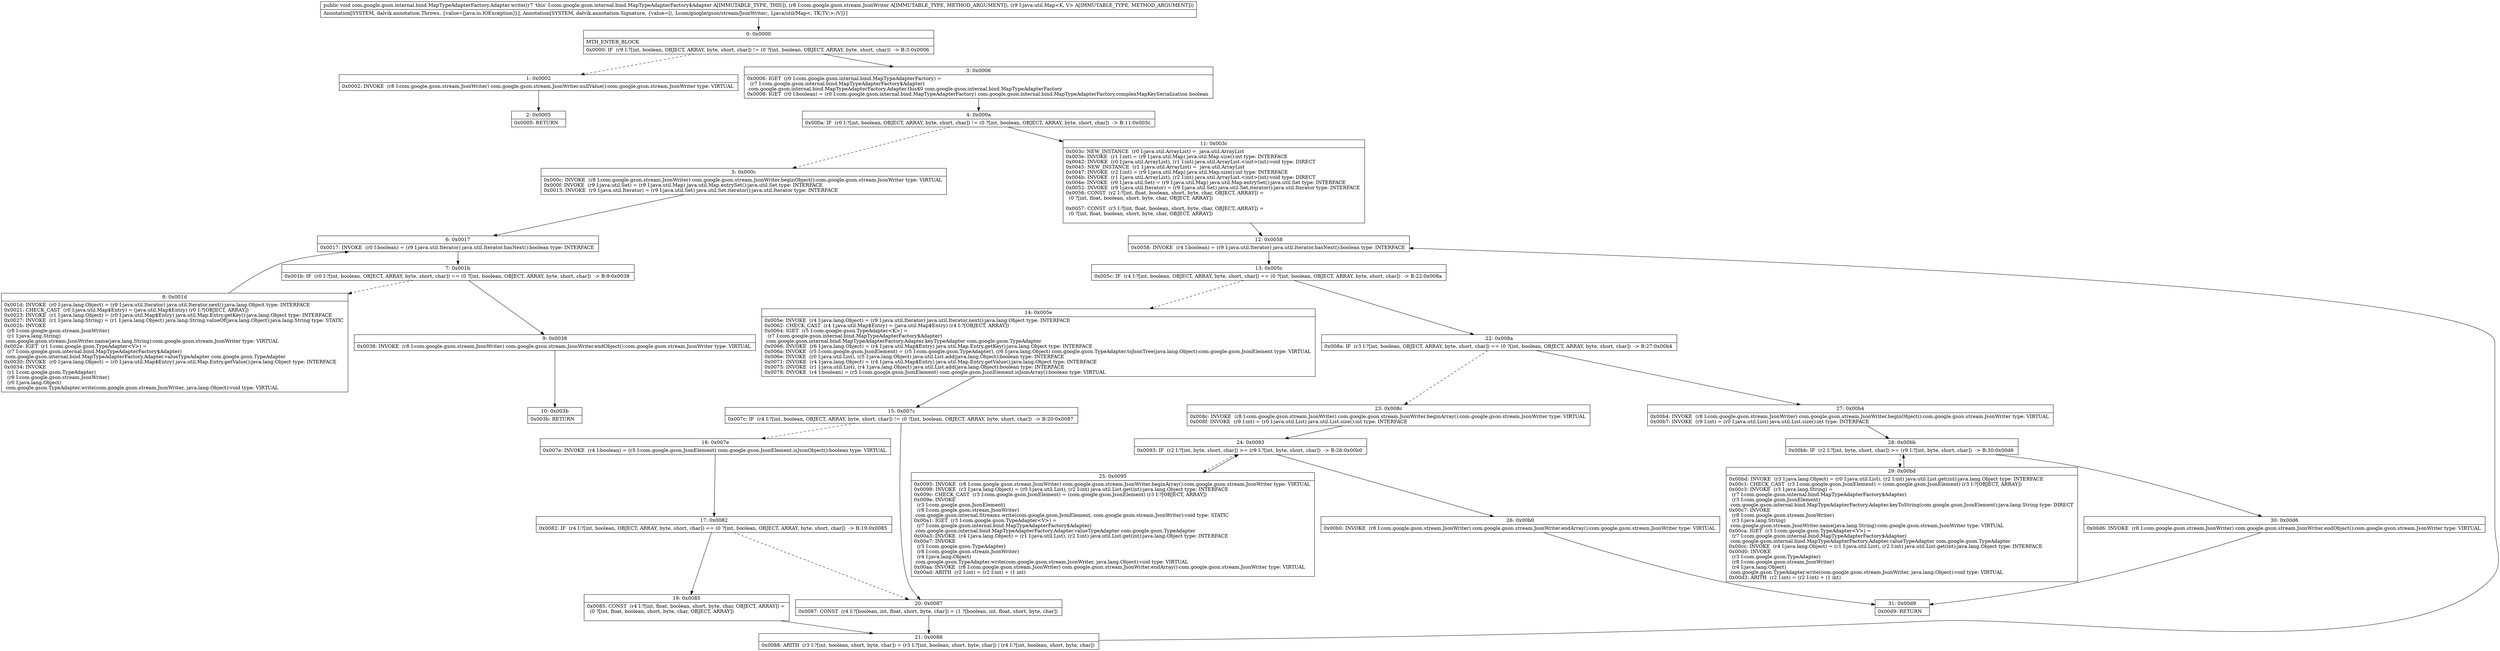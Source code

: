 digraph "CFG forcom.google.gson.internal.bind.MapTypeAdapterFactory.Adapter.write(Lcom\/google\/gson\/stream\/JsonWriter;Ljava\/util\/Map;)V" {
Node_0 [shape=record,label="{0\:\ 0x0000|MTH_ENTER_BLOCK\l|0x0000: IF  (r9 I:?[int, boolean, OBJECT, ARRAY, byte, short, char]) != (0 ?[int, boolean, OBJECT, ARRAY, byte, short, char])  \-\> B:3:0x0006 \l}"];
Node_1 [shape=record,label="{1\:\ 0x0002|0x0002: INVOKE  (r8 I:com.google.gson.stream.JsonWriter) com.google.gson.stream.JsonWriter.nullValue():com.google.gson.stream.JsonWriter type: VIRTUAL \l}"];
Node_2 [shape=record,label="{2\:\ 0x0005|0x0005: RETURN   \l}"];
Node_3 [shape=record,label="{3\:\ 0x0006|0x0006: IGET  (r0 I:com.google.gson.internal.bind.MapTypeAdapterFactory) = \l  (r7 I:com.google.gson.internal.bind.MapTypeAdapterFactory$Adapter)\l com.google.gson.internal.bind.MapTypeAdapterFactory.Adapter.this$0 com.google.gson.internal.bind.MapTypeAdapterFactory \l0x0008: IGET  (r0 I:boolean) = (r0 I:com.google.gson.internal.bind.MapTypeAdapterFactory) com.google.gson.internal.bind.MapTypeAdapterFactory.complexMapKeySerialization boolean \l}"];
Node_4 [shape=record,label="{4\:\ 0x000a|0x000a: IF  (r0 I:?[int, boolean, OBJECT, ARRAY, byte, short, char]) != (0 ?[int, boolean, OBJECT, ARRAY, byte, short, char])  \-\> B:11:0x003c \l}"];
Node_5 [shape=record,label="{5\:\ 0x000c|0x000c: INVOKE  (r8 I:com.google.gson.stream.JsonWriter) com.google.gson.stream.JsonWriter.beginObject():com.google.gson.stream.JsonWriter type: VIRTUAL \l0x000f: INVOKE  (r9 I:java.util.Set) = (r9 I:java.util.Map) java.util.Map.entrySet():java.util.Set type: INTERFACE \l0x0013: INVOKE  (r9 I:java.util.Iterator) = (r9 I:java.util.Set) java.util.Set.iterator():java.util.Iterator type: INTERFACE \l}"];
Node_6 [shape=record,label="{6\:\ 0x0017|0x0017: INVOKE  (r0 I:boolean) = (r9 I:java.util.Iterator) java.util.Iterator.hasNext():boolean type: INTERFACE \l}"];
Node_7 [shape=record,label="{7\:\ 0x001b|0x001b: IF  (r0 I:?[int, boolean, OBJECT, ARRAY, byte, short, char]) == (0 ?[int, boolean, OBJECT, ARRAY, byte, short, char])  \-\> B:9:0x0038 \l}"];
Node_8 [shape=record,label="{8\:\ 0x001d|0x001d: INVOKE  (r0 I:java.lang.Object) = (r9 I:java.util.Iterator) java.util.Iterator.next():java.lang.Object type: INTERFACE \l0x0021: CHECK_CAST  (r0 I:java.util.Map$Entry) = (java.util.Map$Entry) (r0 I:?[OBJECT, ARRAY]) \l0x0023: INVOKE  (r1 I:java.lang.Object) = (r0 I:java.util.Map$Entry) java.util.Map.Entry.getKey():java.lang.Object type: INTERFACE \l0x0027: INVOKE  (r1 I:java.lang.String) = (r1 I:java.lang.Object) java.lang.String.valueOf(java.lang.Object):java.lang.String type: STATIC \l0x002b: INVOKE  \l  (r8 I:com.google.gson.stream.JsonWriter)\l  (r1 I:java.lang.String)\l com.google.gson.stream.JsonWriter.name(java.lang.String):com.google.gson.stream.JsonWriter type: VIRTUAL \l0x002e: IGET  (r1 I:com.google.gson.TypeAdapter\<V\>) = \l  (r7 I:com.google.gson.internal.bind.MapTypeAdapterFactory$Adapter)\l com.google.gson.internal.bind.MapTypeAdapterFactory.Adapter.valueTypeAdapter com.google.gson.TypeAdapter \l0x0030: INVOKE  (r0 I:java.lang.Object) = (r0 I:java.util.Map$Entry) java.util.Map.Entry.getValue():java.lang.Object type: INTERFACE \l0x0034: INVOKE  \l  (r1 I:com.google.gson.TypeAdapter)\l  (r8 I:com.google.gson.stream.JsonWriter)\l  (r0 I:java.lang.Object)\l com.google.gson.TypeAdapter.write(com.google.gson.stream.JsonWriter, java.lang.Object):void type: VIRTUAL \l}"];
Node_9 [shape=record,label="{9\:\ 0x0038|0x0038: INVOKE  (r8 I:com.google.gson.stream.JsonWriter) com.google.gson.stream.JsonWriter.endObject():com.google.gson.stream.JsonWriter type: VIRTUAL \l}"];
Node_10 [shape=record,label="{10\:\ 0x003b|0x003b: RETURN   \l}"];
Node_11 [shape=record,label="{11\:\ 0x003c|0x003c: NEW_INSTANCE  (r0 I:java.util.ArrayList) =  java.util.ArrayList \l0x003e: INVOKE  (r1 I:int) = (r9 I:java.util.Map) java.util.Map.size():int type: INTERFACE \l0x0042: INVOKE  (r0 I:java.util.ArrayList), (r1 I:int) java.util.ArrayList.\<init\>(int):void type: DIRECT \l0x0045: NEW_INSTANCE  (r1 I:java.util.ArrayList) =  java.util.ArrayList \l0x0047: INVOKE  (r2 I:int) = (r9 I:java.util.Map) java.util.Map.size():int type: INTERFACE \l0x004b: INVOKE  (r1 I:java.util.ArrayList), (r2 I:int) java.util.ArrayList.\<init\>(int):void type: DIRECT \l0x004e: INVOKE  (r9 I:java.util.Set) = (r9 I:java.util.Map) java.util.Map.entrySet():java.util.Set type: INTERFACE \l0x0052: INVOKE  (r9 I:java.util.Iterator) = (r9 I:java.util.Set) java.util.Set.iterator():java.util.Iterator type: INTERFACE \l0x0056: CONST  (r2 I:?[int, float, boolean, short, byte, char, OBJECT, ARRAY]) = \l  (0 ?[int, float, boolean, short, byte, char, OBJECT, ARRAY])\l \l0x0057: CONST  (r3 I:?[int, float, boolean, short, byte, char, OBJECT, ARRAY]) = \l  (0 ?[int, float, boolean, short, byte, char, OBJECT, ARRAY])\l \l}"];
Node_12 [shape=record,label="{12\:\ 0x0058|0x0058: INVOKE  (r4 I:boolean) = (r9 I:java.util.Iterator) java.util.Iterator.hasNext():boolean type: INTERFACE \l}"];
Node_13 [shape=record,label="{13\:\ 0x005c|0x005c: IF  (r4 I:?[int, boolean, OBJECT, ARRAY, byte, short, char]) == (0 ?[int, boolean, OBJECT, ARRAY, byte, short, char])  \-\> B:22:0x008a \l}"];
Node_14 [shape=record,label="{14\:\ 0x005e|0x005e: INVOKE  (r4 I:java.lang.Object) = (r9 I:java.util.Iterator) java.util.Iterator.next():java.lang.Object type: INTERFACE \l0x0062: CHECK_CAST  (r4 I:java.util.Map$Entry) = (java.util.Map$Entry) (r4 I:?[OBJECT, ARRAY]) \l0x0064: IGET  (r5 I:com.google.gson.TypeAdapter\<K\>) = \l  (r7 I:com.google.gson.internal.bind.MapTypeAdapterFactory$Adapter)\l com.google.gson.internal.bind.MapTypeAdapterFactory.Adapter.keyTypeAdapter com.google.gson.TypeAdapter \l0x0066: INVOKE  (r6 I:java.lang.Object) = (r4 I:java.util.Map$Entry) java.util.Map.Entry.getKey():java.lang.Object type: INTERFACE \l0x006a: INVOKE  (r5 I:com.google.gson.JsonElement) = (r5 I:com.google.gson.TypeAdapter), (r6 I:java.lang.Object) com.google.gson.TypeAdapter.toJsonTree(java.lang.Object):com.google.gson.JsonElement type: VIRTUAL \l0x006e: INVOKE  (r0 I:java.util.List), (r5 I:java.lang.Object) java.util.List.add(java.lang.Object):boolean type: INTERFACE \l0x0071: INVOKE  (r4 I:java.lang.Object) = (r4 I:java.util.Map$Entry) java.util.Map.Entry.getValue():java.lang.Object type: INTERFACE \l0x0075: INVOKE  (r1 I:java.util.List), (r4 I:java.lang.Object) java.util.List.add(java.lang.Object):boolean type: INTERFACE \l0x0078: INVOKE  (r4 I:boolean) = (r5 I:com.google.gson.JsonElement) com.google.gson.JsonElement.isJsonArray():boolean type: VIRTUAL \l}"];
Node_15 [shape=record,label="{15\:\ 0x007c|0x007c: IF  (r4 I:?[int, boolean, OBJECT, ARRAY, byte, short, char]) != (0 ?[int, boolean, OBJECT, ARRAY, byte, short, char])  \-\> B:20:0x0087 \l}"];
Node_16 [shape=record,label="{16\:\ 0x007e|0x007e: INVOKE  (r4 I:boolean) = (r5 I:com.google.gson.JsonElement) com.google.gson.JsonElement.isJsonObject():boolean type: VIRTUAL \l}"];
Node_17 [shape=record,label="{17\:\ 0x0082|0x0082: IF  (r4 I:?[int, boolean, OBJECT, ARRAY, byte, short, char]) == (0 ?[int, boolean, OBJECT, ARRAY, byte, short, char])  \-\> B:19:0x0085 \l}"];
Node_19 [shape=record,label="{19\:\ 0x0085|0x0085: CONST  (r4 I:?[int, float, boolean, short, byte, char, OBJECT, ARRAY]) = \l  (0 ?[int, float, boolean, short, byte, char, OBJECT, ARRAY])\l \l}"];
Node_20 [shape=record,label="{20\:\ 0x0087|0x0087: CONST  (r4 I:?[boolean, int, float, short, byte, char]) = (1 ?[boolean, int, float, short, byte, char]) \l}"];
Node_21 [shape=record,label="{21\:\ 0x0088|0x0088: ARITH  (r3 I:?[int, boolean, short, byte, char]) = (r3 I:?[int, boolean, short, byte, char]) \| (r4 I:?[int, boolean, short, byte, char]) \l}"];
Node_22 [shape=record,label="{22\:\ 0x008a|0x008a: IF  (r3 I:?[int, boolean, OBJECT, ARRAY, byte, short, char]) == (0 ?[int, boolean, OBJECT, ARRAY, byte, short, char])  \-\> B:27:0x00b4 \l}"];
Node_23 [shape=record,label="{23\:\ 0x008c|0x008c: INVOKE  (r8 I:com.google.gson.stream.JsonWriter) com.google.gson.stream.JsonWriter.beginArray():com.google.gson.stream.JsonWriter type: VIRTUAL \l0x008f: INVOKE  (r9 I:int) = (r0 I:java.util.List) java.util.List.size():int type: INTERFACE \l}"];
Node_24 [shape=record,label="{24\:\ 0x0093|0x0093: IF  (r2 I:?[int, byte, short, char]) \>= (r9 I:?[int, byte, short, char])  \-\> B:26:0x00b0 \l}"];
Node_25 [shape=record,label="{25\:\ 0x0095|0x0095: INVOKE  (r8 I:com.google.gson.stream.JsonWriter) com.google.gson.stream.JsonWriter.beginArray():com.google.gson.stream.JsonWriter type: VIRTUAL \l0x0098: INVOKE  (r3 I:java.lang.Object) = (r0 I:java.util.List), (r2 I:int) java.util.List.get(int):java.lang.Object type: INTERFACE \l0x009c: CHECK_CAST  (r3 I:com.google.gson.JsonElement) = (com.google.gson.JsonElement) (r3 I:?[OBJECT, ARRAY]) \l0x009e: INVOKE  \l  (r3 I:com.google.gson.JsonElement)\l  (r8 I:com.google.gson.stream.JsonWriter)\l com.google.gson.internal.Streams.write(com.google.gson.JsonElement, com.google.gson.stream.JsonWriter):void type: STATIC \l0x00a1: IGET  (r3 I:com.google.gson.TypeAdapter\<V\>) = \l  (r7 I:com.google.gson.internal.bind.MapTypeAdapterFactory$Adapter)\l com.google.gson.internal.bind.MapTypeAdapterFactory.Adapter.valueTypeAdapter com.google.gson.TypeAdapter \l0x00a3: INVOKE  (r4 I:java.lang.Object) = (r1 I:java.util.List), (r2 I:int) java.util.List.get(int):java.lang.Object type: INTERFACE \l0x00a7: INVOKE  \l  (r3 I:com.google.gson.TypeAdapter)\l  (r8 I:com.google.gson.stream.JsonWriter)\l  (r4 I:java.lang.Object)\l com.google.gson.TypeAdapter.write(com.google.gson.stream.JsonWriter, java.lang.Object):void type: VIRTUAL \l0x00aa: INVOKE  (r8 I:com.google.gson.stream.JsonWriter) com.google.gson.stream.JsonWriter.endArray():com.google.gson.stream.JsonWriter type: VIRTUAL \l0x00ad: ARITH  (r2 I:int) = (r2 I:int) + (1 int) \l}"];
Node_26 [shape=record,label="{26\:\ 0x00b0|0x00b0: INVOKE  (r8 I:com.google.gson.stream.JsonWriter) com.google.gson.stream.JsonWriter.endArray():com.google.gson.stream.JsonWriter type: VIRTUAL \l}"];
Node_27 [shape=record,label="{27\:\ 0x00b4|0x00b4: INVOKE  (r8 I:com.google.gson.stream.JsonWriter) com.google.gson.stream.JsonWriter.beginObject():com.google.gson.stream.JsonWriter type: VIRTUAL \l0x00b7: INVOKE  (r9 I:int) = (r0 I:java.util.List) java.util.List.size():int type: INTERFACE \l}"];
Node_28 [shape=record,label="{28\:\ 0x00bb|0x00bb: IF  (r2 I:?[int, byte, short, char]) \>= (r9 I:?[int, byte, short, char])  \-\> B:30:0x00d6 \l}"];
Node_29 [shape=record,label="{29\:\ 0x00bd|0x00bd: INVOKE  (r3 I:java.lang.Object) = (r0 I:java.util.List), (r2 I:int) java.util.List.get(int):java.lang.Object type: INTERFACE \l0x00c1: CHECK_CAST  (r3 I:com.google.gson.JsonElement) = (com.google.gson.JsonElement) (r3 I:?[OBJECT, ARRAY]) \l0x00c3: INVOKE  (r3 I:java.lang.String) = \l  (r7 I:com.google.gson.internal.bind.MapTypeAdapterFactory$Adapter)\l  (r3 I:com.google.gson.JsonElement)\l com.google.gson.internal.bind.MapTypeAdapterFactory.Adapter.keyToString(com.google.gson.JsonElement):java.lang.String type: DIRECT \l0x00c7: INVOKE  \l  (r8 I:com.google.gson.stream.JsonWriter)\l  (r3 I:java.lang.String)\l com.google.gson.stream.JsonWriter.name(java.lang.String):com.google.gson.stream.JsonWriter type: VIRTUAL \l0x00ca: IGET  (r3 I:com.google.gson.TypeAdapter\<V\>) = \l  (r7 I:com.google.gson.internal.bind.MapTypeAdapterFactory$Adapter)\l com.google.gson.internal.bind.MapTypeAdapterFactory.Adapter.valueTypeAdapter com.google.gson.TypeAdapter \l0x00cc: INVOKE  (r4 I:java.lang.Object) = (r1 I:java.util.List), (r2 I:int) java.util.List.get(int):java.lang.Object type: INTERFACE \l0x00d0: INVOKE  \l  (r3 I:com.google.gson.TypeAdapter)\l  (r8 I:com.google.gson.stream.JsonWriter)\l  (r4 I:java.lang.Object)\l com.google.gson.TypeAdapter.write(com.google.gson.stream.JsonWriter, java.lang.Object):void type: VIRTUAL \l0x00d3: ARITH  (r2 I:int) = (r2 I:int) + (1 int) \l}"];
Node_30 [shape=record,label="{30\:\ 0x00d6|0x00d6: INVOKE  (r8 I:com.google.gson.stream.JsonWriter) com.google.gson.stream.JsonWriter.endObject():com.google.gson.stream.JsonWriter type: VIRTUAL \l}"];
Node_31 [shape=record,label="{31\:\ 0x00d9|0x00d9: RETURN   \l}"];
MethodNode[shape=record,label="{public void com.google.gson.internal.bind.MapTypeAdapterFactory.Adapter.write((r7 'this' I:com.google.gson.internal.bind.MapTypeAdapterFactory$Adapter A[IMMUTABLE_TYPE, THIS]), (r8 I:com.google.gson.stream.JsonWriter A[IMMUTABLE_TYPE, METHOD_ARGUMENT]), (r9 I:java.util.Map\<K, V\> A[IMMUTABLE_TYPE, METHOD_ARGUMENT]))  | Annotation[SYSTEM, dalvik.annotation.Throws, \{value=[java.io.IOException]\}], Annotation[SYSTEM, dalvik.annotation.Signature, \{value=[(, Lcom\/google\/gson\/stream\/JsonWriter;, Ljava\/util\/Map\<, TK;TV;\>;)V]\}]\l}"];
MethodNode -> Node_0;
Node_0 -> Node_1[style=dashed];
Node_0 -> Node_3;
Node_1 -> Node_2;
Node_3 -> Node_4;
Node_4 -> Node_5[style=dashed];
Node_4 -> Node_11;
Node_5 -> Node_6;
Node_6 -> Node_7;
Node_7 -> Node_8[style=dashed];
Node_7 -> Node_9;
Node_8 -> Node_6;
Node_9 -> Node_10;
Node_11 -> Node_12;
Node_12 -> Node_13;
Node_13 -> Node_14[style=dashed];
Node_13 -> Node_22;
Node_14 -> Node_15;
Node_15 -> Node_16[style=dashed];
Node_15 -> Node_20;
Node_16 -> Node_17;
Node_17 -> Node_19;
Node_17 -> Node_20[style=dashed];
Node_19 -> Node_21;
Node_20 -> Node_21;
Node_21 -> Node_12;
Node_22 -> Node_23[style=dashed];
Node_22 -> Node_27;
Node_23 -> Node_24;
Node_24 -> Node_25[style=dashed];
Node_24 -> Node_26;
Node_25 -> Node_24;
Node_26 -> Node_31;
Node_27 -> Node_28;
Node_28 -> Node_29[style=dashed];
Node_28 -> Node_30;
Node_29 -> Node_28;
Node_30 -> Node_31;
}

